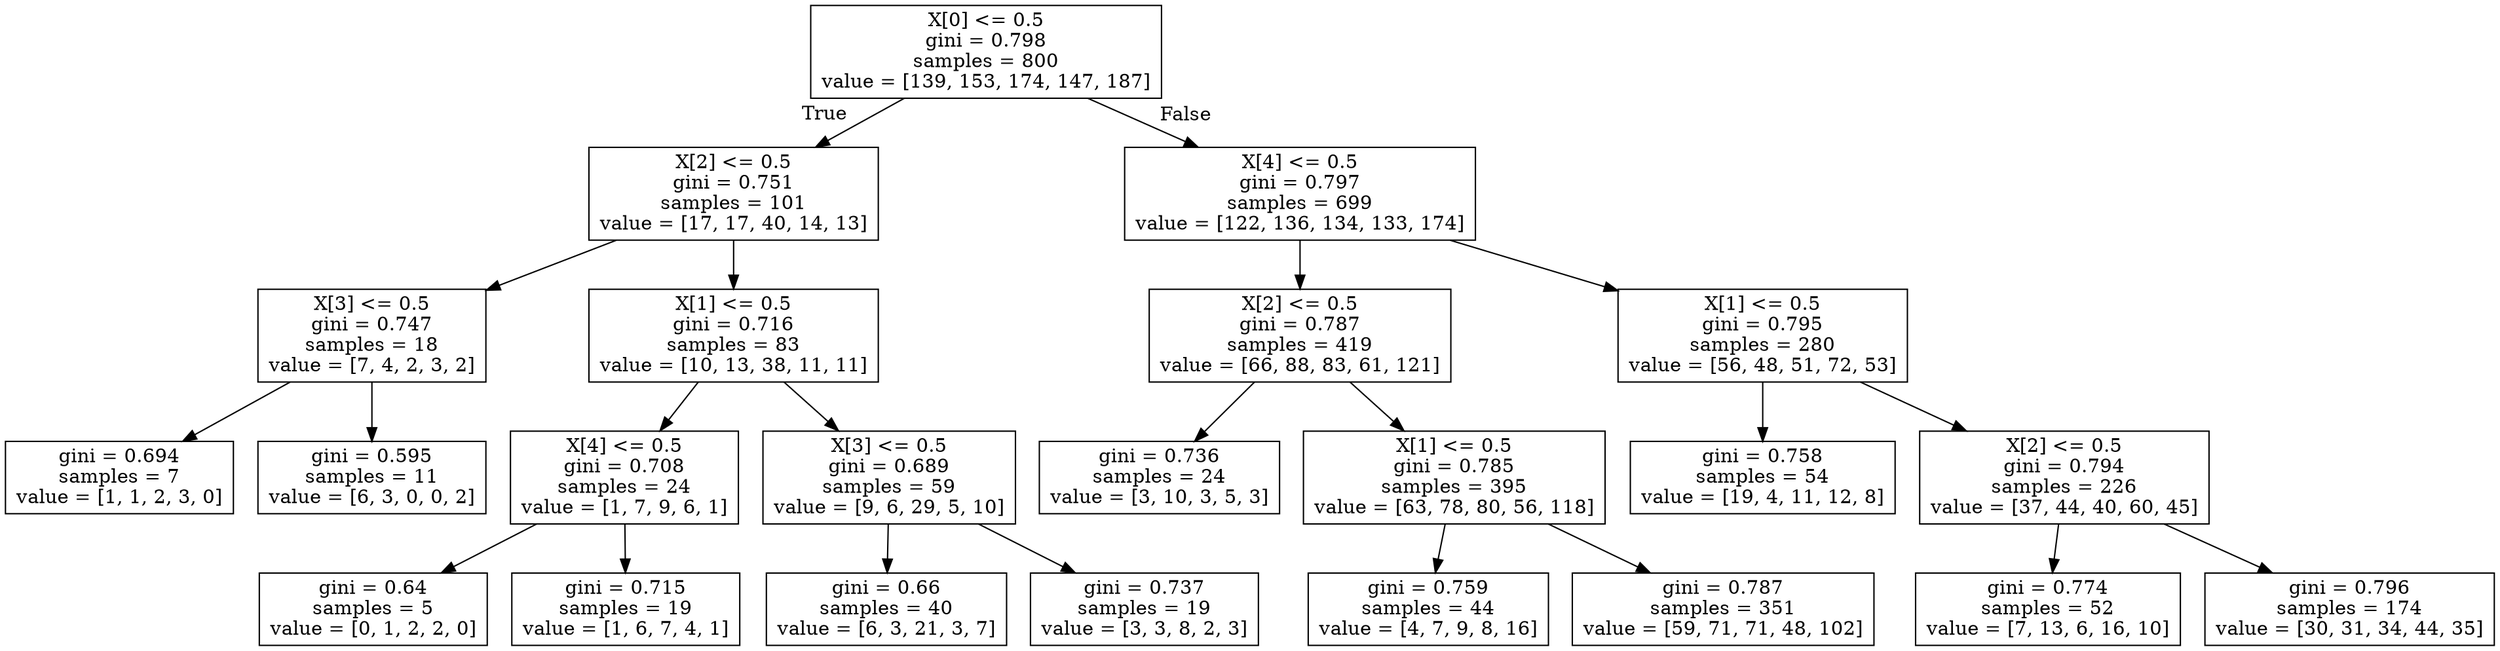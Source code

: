 digraph Tree {
node [shape=box] ;
0 [label="X[0] <= 0.5\ngini = 0.798\nsamples = 800\nvalue = [139, 153, 174, 147, 187]"] ;
1 [label="X[2] <= 0.5\ngini = 0.751\nsamples = 101\nvalue = [17, 17, 40, 14, 13]"] ;
0 -> 1 [labeldistance=2.5, labelangle=45, headlabel="True"] ;
2 [label="X[3] <= 0.5\ngini = 0.747\nsamples = 18\nvalue = [7, 4, 2, 3, 2]"] ;
1 -> 2 ;
3 [label="gini = 0.694\nsamples = 7\nvalue = [1, 1, 2, 3, 0]"] ;
2 -> 3 ;
4 [label="gini = 0.595\nsamples = 11\nvalue = [6, 3, 0, 0, 2]"] ;
2 -> 4 ;
5 [label="X[1] <= 0.5\ngini = 0.716\nsamples = 83\nvalue = [10, 13, 38, 11, 11]"] ;
1 -> 5 ;
6 [label="X[4] <= 0.5\ngini = 0.708\nsamples = 24\nvalue = [1, 7, 9, 6, 1]"] ;
5 -> 6 ;
7 [label="gini = 0.64\nsamples = 5\nvalue = [0, 1, 2, 2, 0]"] ;
6 -> 7 ;
8 [label="gini = 0.715\nsamples = 19\nvalue = [1, 6, 7, 4, 1]"] ;
6 -> 8 ;
9 [label="X[3] <= 0.5\ngini = 0.689\nsamples = 59\nvalue = [9, 6, 29, 5, 10]"] ;
5 -> 9 ;
10 [label="gini = 0.66\nsamples = 40\nvalue = [6, 3, 21, 3, 7]"] ;
9 -> 10 ;
11 [label="gini = 0.737\nsamples = 19\nvalue = [3, 3, 8, 2, 3]"] ;
9 -> 11 ;
12 [label="X[4] <= 0.5\ngini = 0.797\nsamples = 699\nvalue = [122, 136, 134, 133, 174]"] ;
0 -> 12 [labeldistance=2.5, labelangle=-45, headlabel="False"] ;
13 [label="X[2] <= 0.5\ngini = 0.787\nsamples = 419\nvalue = [66, 88, 83, 61, 121]"] ;
12 -> 13 ;
14 [label="gini = 0.736\nsamples = 24\nvalue = [3, 10, 3, 5, 3]"] ;
13 -> 14 ;
15 [label="X[1] <= 0.5\ngini = 0.785\nsamples = 395\nvalue = [63, 78, 80, 56, 118]"] ;
13 -> 15 ;
16 [label="gini = 0.759\nsamples = 44\nvalue = [4, 7, 9, 8, 16]"] ;
15 -> 16 ;
17 [label="gini = 0.787\nsamples = 351\nvalue = [59, 71, 71, 48, 102]"] ;
15 -> 17 ;
18 [label="X[1] <= 0.5\ngini = 0.795\nsamples = 280\nvalue = [56, 48, 51, 72, 53]"] ;
12 -> 18 ;
19 [label="gini = 0.758\nsamples = 54\nvalue = [19, 4, 11, 12, 8]"] ;
18 -> 19 ;
20 [label="X[2] <= 0.5\ngini = 0.794\nsamples = 226\nvalue = [37, 44, 40, 60, 45]"] ;
18 -> 20 ;
21 [label="gini = 0.774\nsamples = 52\nvalue = [7, 13, 6, 16, 10]"] ;
20 -> 21 ;
22 [label="gini = 0.796\nsamples = 174\nvalue = [30, 31, 34, 44, 35]"] ;
20 -> 22 ;
}